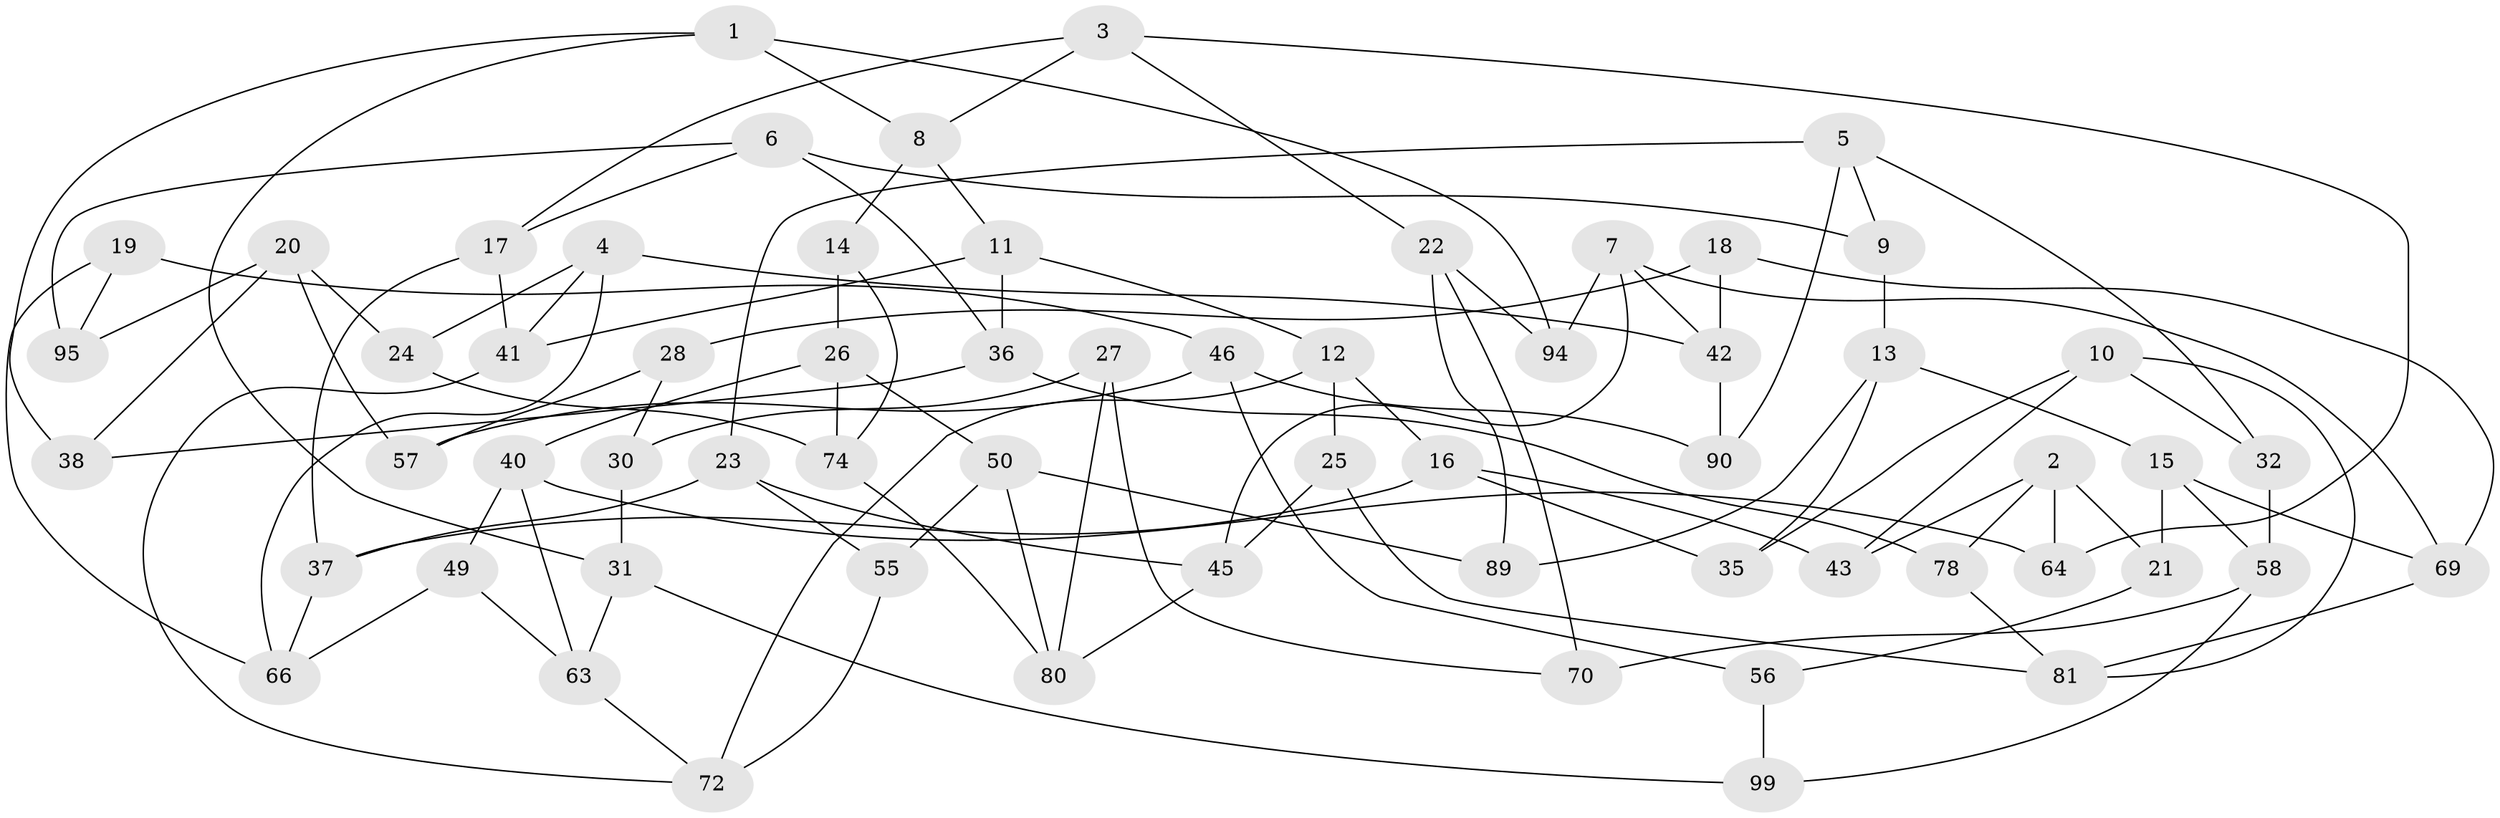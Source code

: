 // original degree distribution, {3: 1.0}
// Generated by graph-tools (version 1.1) at 2025/39/02/21/25 10:39:00]
// undirected, 62 vertices, 111 edges
graph export_dot {
graph [start="1"]
  node [color=gray90,style=filled];
  1 [super="+100"];
  2 [super="+91"];
  3 [super="+44"];
  4 [super="+93"];
  5 [super="+33"];
  6 [super="+77"];
  7 [super="+53"];
  8 [super="+29"];
  9;
  10 [super="+85"];
  11 [super="+92"];
  12 [super="+83"];
  13 [super="+34"];
  14;
  15 [super="+67"];
  16 [super="+73"];
  17 [super="+82"];
  18;
  19;
  20 [super="+88"];
  21;
  22 [super="+39"];
  23 [super="+65"];
  24;
  25;
  26 [super="+54"];
  27 [super="+51"];
  28;
  30 [super="+62"];
  31 [super="+87"];
  32;
  35;
  36 [super="+61"];
  37 [super="+52"];
  38;
  40 [super="+47"];
  41 [super="+59"];
  42 [super="+68"];
  43;
  45 [super="+60"];
  46 [super="+48"];
  49;
  50 [super="+98"];
  55;
  56;
  57;
  58 [super="+71"];
  63 [super="+76"];
  64;
  66 [super="+79"];
  69 [super="+96"];
  70;
  72 [super="+75"];
  74 [super="+84"];
  78;
  80 [super="+97"];
  81 [super="+86"];
  89;
  90;
  94;
  95;
  99;
  1 -- 38;
  1 -- 31;
  1 -- 94;
  1 -- 8;
  2 -- 64;
  2 -- 78;
  2 -- 43;
  2 -- 21;
  3 -- 64;
  3 -- 8;
  3 -- 17;
  3 -- 22;
  4 -- 66;
  4 -- 42;
  4 -- 24;
  4 -- 41;
  5 -- 32;
  5 -- 9;
  5 -- 90;
  5 -- 23;
  6 -- 9;
  6 -- 95;
  6 -- 17;
  6 -- 36;
  7 -- 45;
  7 -- 69;
  7 -- 94;
  7 -- 42;
  8 -- 14;
  8 -- 11;
  9 -- 13;
  10 -- 81;
  10 -- 35;
  10 -- 32;
  10 -- 43;
  11 -- 12;
  11 -- 41;
  11 -- 36;
  12 -- 16;
  12 -- 72;
  12 -- 25;
  13 -- 89;
  13 -- 35;
  13 -- 15;
  14 -- 74;
  14 -- 26;
  15 -- 21;
  15 -- 58;
  15 -- 69;
  16 -- 43;
  16 -- 35;
  16 -- 37;
  17 -- 37;
  17 -- 41;
  18 -- 69;
  18 -- 28;
  18 -- 42;
  19 -- 95;
  19 -- 46;
  19 -- 66;
  20 -- 38;
  20 -- 95;
  20 -- 24;
  20 -- 57;
  21 -- 56;
  22 -- 94;
  22 -- 70;
  22 -- 89;
  23 -- 55;
  23 -- 37;
  23 -- 45;
  24 -- 74;
  25 -- 81;
  25 -- 45;
  26 -- 40;
  26 -- 50;
  26 -- 74;
  27 -- 70;
  27 -- 80;
  27 -- 30 [weight=2];
  28 -- 57;
  28 -- 30;
  30 -- 31;
  31 -- 99;
  31 -- 63;
  32 -- 58;
  36 -- 38;
  36 -- 78;
  37 -- 66;
  40 -- 64;
  40 -- 49;
  40 -- 63;
  41 -- 72;
  42 -- 90;
  45 -- 80;
  46 -- 57;
  46 -- 90;
  46 -- 56;
  49 -- 63;
  49 -- 66;
  50 -- 80;
  50 -- 89;
  50 -- 55;
  55 -- 72;
  56 -- 99;
  58 -- 99;
  58 -- 70;
  63 -- 72;
  69 -- 81;
  74 -- 80;
  78 -- 81;
}
